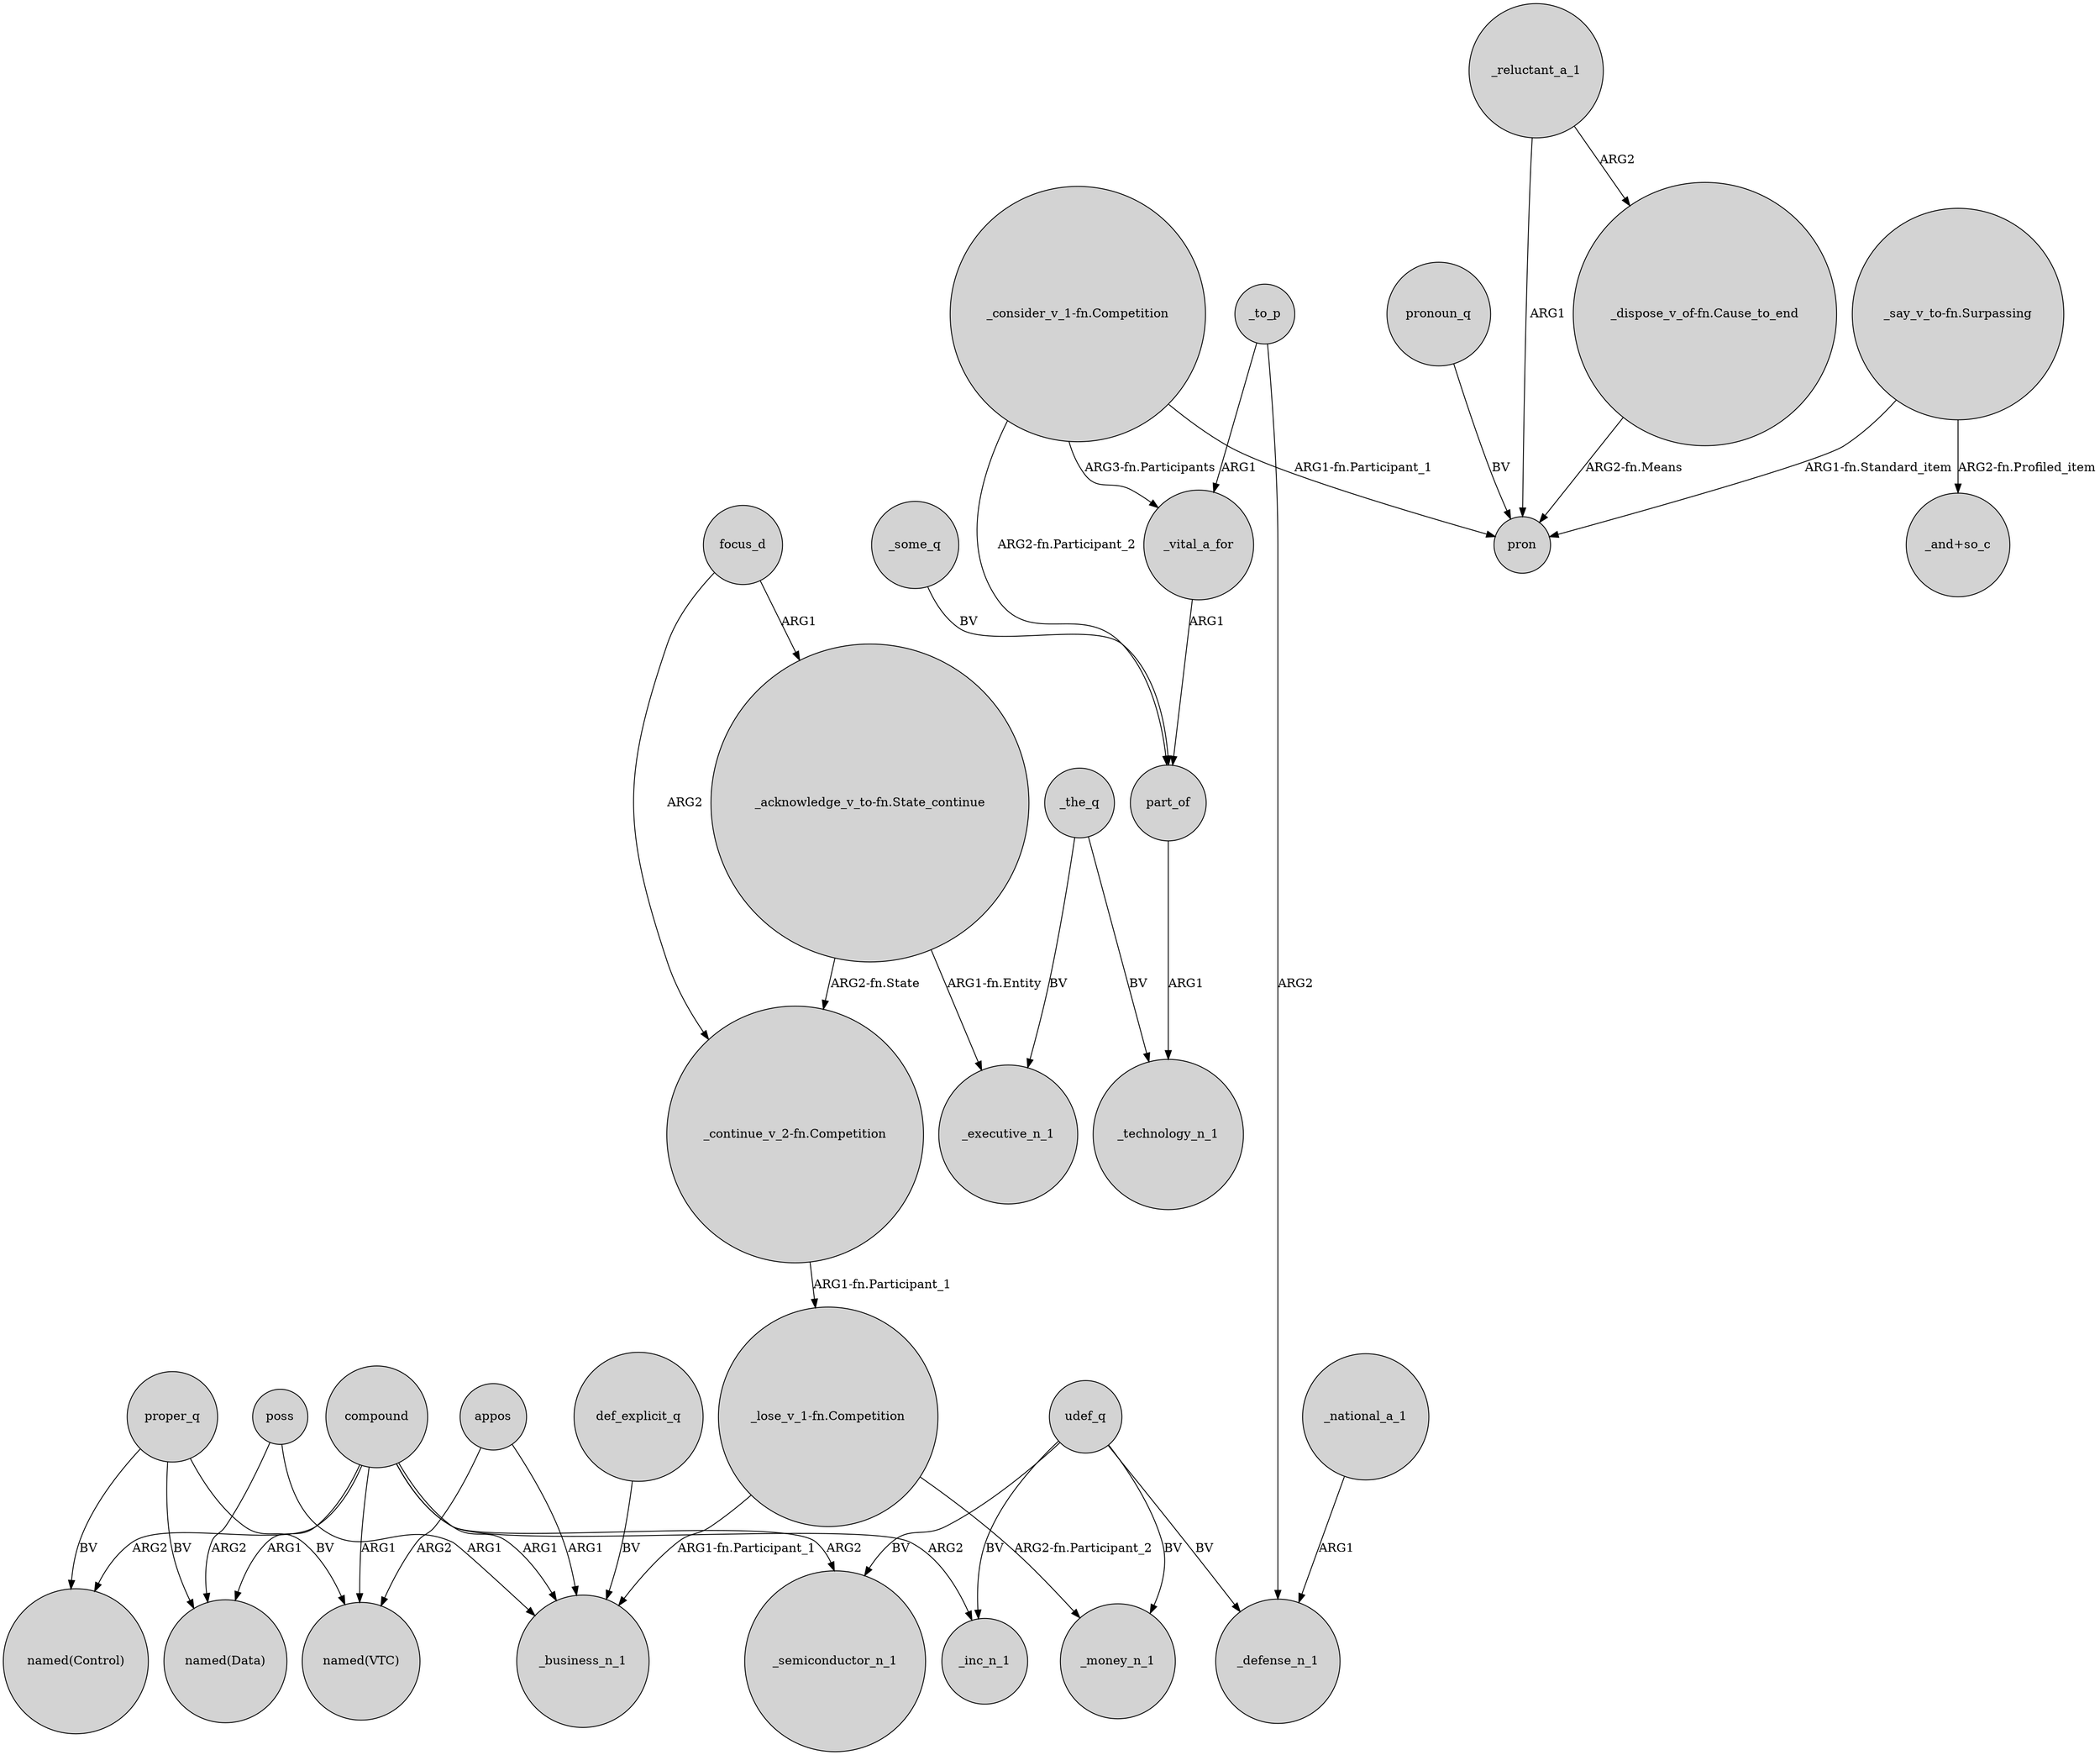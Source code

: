 digraph {
	node [shape=circle style=filled]
	proper_q -> "named(Control)" [label=BV]
	def_explicit_q -> _business_n_1 [label=BV]
	_to_p -> _vital_a_for [label=ARG1]
	poss -> _business_n_1 [label=ARG1]
	_national_a_1 -> _defense_n_1 [label=ARG1]
	compound -> "named(Control)" [label=ARG2]
	"_acknowledge_v_to-fn.State_continue" -> _executive_n_1 [label="ARG1-fn.Entity"]
	proper_q -> "named(VTC)" [label=BV]
	"_consider_v_1-fn.Competition" -> pron [label="ARG1-fn.Participant_1"]
	udef_q -> _semiconductor_n_1 [label=BV]
	proper_q -> "named(Data)" [label=BV]
	udef_q -> _defense_n_1 [label=BV]
	compound -> "named(Data)" [label=ARG1]
	"_acknowledge_v_to-fn.State_continue" -> "_continue_v_2-fn.Competition" [label="ARG2-fn.State"]
	appos -> _business_n_1 [label=ARG1]
	poss -> "named(Data)" [label=ARG2]
	_vital_a_for -> part_of [label=ARG1]
	"_consider_v_1-fn.Competition" -> part_of [label="ARG2-fn.Participant_2"]
	pronoun_q -> pron [label=BV]
	_reluctant_a_1 -> "_dispose_v_of-fn.Cause_to_end" [label=ARG2]
	udef_q -> _inc_n_1 [label=BV]
	"_consider_v_1-fn.Competition" -> _vital_a_for [label="ARG3-fn.Participants"]
	compound -> _inc_n_1 [label=ARG2]
	appos -> "named(VTC)" [label=ARG2]
	"_say_v_to-fn.Surpassing" -> "_and+so_c" [label="ARG2-fn.Profiled_item"]
	"_continue_v_2-fn.Competition" -> "_lose_v_1-fn.Competition" [label="ARG1-fn.Participant_1"]
	udef_q -> _money_n_1 [label=BV]
	_to_p -> _defense_n_1 [label=ARG2]
	"_dispose_v_of-fn.Cause_to_end" -> pron [label="ARG2-fn.Means"]
	focus_d -> "_acknowledge_v_to-fn.State_continue" [label=ARG1]
	compound -> "named(VTC)" [label=ARG1]
	part_of -> _technology_n_1 [label=ARG1]
	_some_q -> part_of [label=BV]
	_the_q -> _technology_n_1 [label=BV]
	focus_d -> "_continue_v_2-fn.Competition" [label=ARG2]
	compound -> _semiconductor_n_1 [label=ARG2]
	_reluctant_a_1 -> pron [label=ARG1]
	_the_q -> _executive_n_1 [label=BV]
	compound -> _business_n_1 [label=ARG1]
	"_lose_v_1-fn.Competition" -> _money_n_1 [label="ARG2-fn.Participant_2"]
	"_lose_v_1-fn.Competition" -> _business_n_1 [label="ARG1-fn.Participant_1"]
	"_say_v_to-fn.Surpassing" -> pron [label="ARG1-fn.Standard_item"]
}
